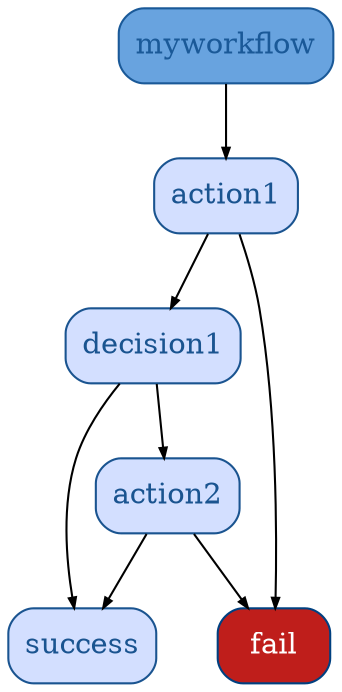 digraph G {
  myworkflow [ fillcolor="#68A3DF" shape="box" color="#1A5998" fontcolor="#1A5998" style="rounded,filled" ];
  action1 [ fillcolor="#D3DFFF" shape="box" color="#1A5490" fontcolor="#1A5490" style="rounded,filled" ];
  decision1 [ fillcolor="#D3DFFF" shape="box" color="#1A5490" fontcolor="#1A5490" style="rounded,filled" ];
  action2 [ fillcolor="#D3DFFF" shape="box" color="#1A5490" fontcolor="#1A5490" style="rounded,filled" ];
  success [ fillcolor="#D3DFFF" shape="box" color="#1A5490" fontcolor="#1A5490" style="rounded,filled" ];
  fail [ fillcolor="#BF1E1B" shape="box" color="#004080" fontcolor="#FFFFFF" style="rounded,filled" ];
  myworkflow -> action1 [ arrowsize="0.5" ];
  action1 -> decision1 [ arrowsize="0.5" ];
  action1 -> fail [ arrowsize="0.5" ];
  decision1 -> action2 [ arrowsize="0.5" ];
  decision1 -> success [ arrowsize="0.5" ];
  action2 -> success [ arrowsize="0.5" ];
  action2 -> fail [ arrowsize="0.5" ];
}
